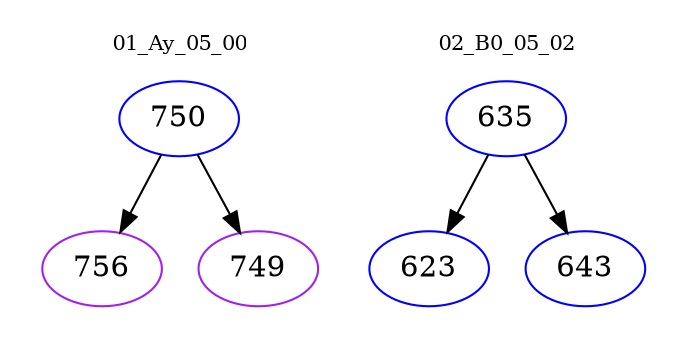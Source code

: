 digraph{
subgraph cluster_0 {
color = white
label = "01_Ay_05_00";
fontsize=10;
T0_750 [label="750", color="blue"]
T0_750 -> T0_756 [color="black"]
T0_756 [label="756", color="purple"]
T0_750 -> T0_749 [color="black"]
T0_749 [label="749", color="purple"]
}
subgraph cluster_1 {
color = white
label = "02_B0_05_02";
fontsize=10;
T1_635 [label="635", color="blue"]
T1_635 -> T1_623 [color="black"]
T1_623 [label="623", color="blue"]
T1_635 -> T1_643 [color="black"]
T1_643 [label="643", color="blue"]
}
}
